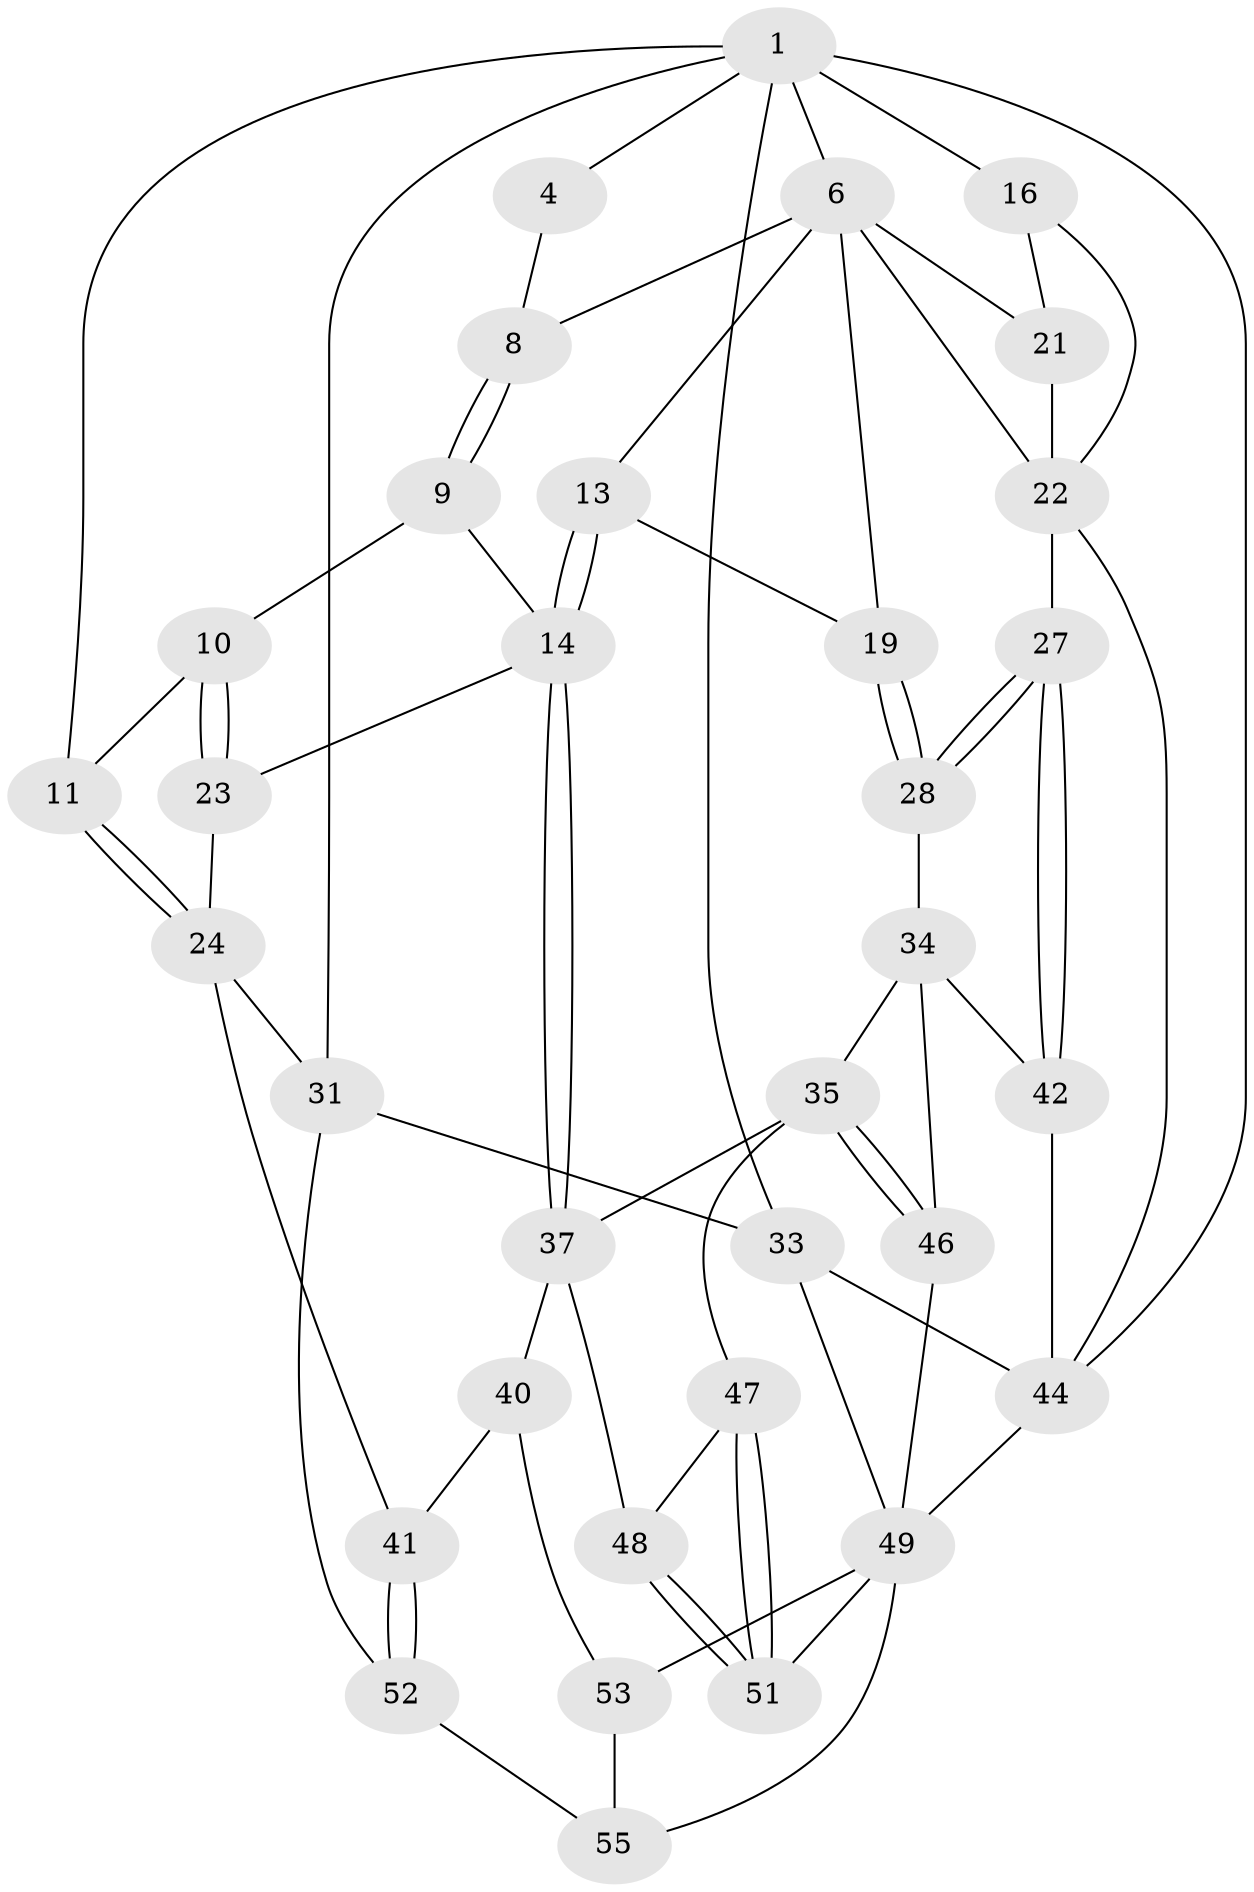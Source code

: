 // original degree distribution, {3: 0.034482758620689655, 6: 0.20689655172413793, 5: 0.5172413793103449, 4: 0.2413793103448276}
// Generated by graph-tools (version 1.1) at 2025/21/03/04/25 18:21:30]
// undirected, 34 vertices, 73 edges
graph export_dot {
graph [start="1"]
  node [color=gray90,style=filled];
  1 [pos="+0.8521848248704182+0",super="+5+2"];
  4 [pos="+0.441355368517984+0"];
  6 [pos="+0.7499903791543636+0.16782310744254197",super="+7+17"];
  8 [pos="+0.46502369566326096+0"];
  9 [pos="+0.31065637318923567+0.23976062739210666"];
  10 [pos="+0.21957020160008067+0.22928967248778895"];
  11 [pos="+0.011694986437169236+0.1242657654832953"];
  13 [pos="+0.4636466537741316+0.3761798412939642"];
  14 [pos="+0.46303688298996326+0.3764560291573428",super="+15"];
  16 [pos="+1+0.03636064118984686",super="+20"];
  19 [pos="+0.6781420795821083+0.39753592467234733"];
  21 [pos="+0.8178734931636042+0.24805940790093606"];
  22 [pos="+0.8782691300012653+0.41497117875628864",super="+26"];
  23 [pos="+0.1666636537540499+0.45637211946417416"];
  24 [pos="+0.10591375914083238+0.4551074004407633",super="+30"];
  27 [pos="+0.9056068618104788+0.535401655154754"];
  28 [pos="+0.7143461222146774+0.49858934345444844"];
  31 [pos="+0+0.4662519439039025",super="+32"];
  33 [pos="+0+1"];
  34 [pos="+0.693139340184016+0.5380096533590094",super="+43"];
  35 [pos="+0.6005761101159078+0.6007660139021543",super="+36"];
  37 [pos="+0.4532178863502936+0.4501466413314168",super="+38"];
  40 [pos="+0.26897353550440944+0.6718836825884993"];
  41 [pos="+0.09904699393562894+0.7163546104613985"];
  42 [pos="+0.821578263910778+0.800901243434595"];
  44 [pos="+1+1",super="+45"];
  46 [pos="+0.7312028366741441+0.7845831305068736"];
  47 [pos="+0.5402213961096347+0.6490232817173948"];
  48 [pos="+0.36130698204674533+0.6342553498823577"];
  49 [pos="+0.6025654166249468+0.8062328922456432",super="+56+50"];
  51 [pos="+0.5285009055113572+0.75583507872415"];
  52 [pos="+0+0.9980600578072931"];
  53 [pos="+0.3650010359632216+0.8418391488271548",super="+54"];
  55 [pos="+0.32194135908732163+0.8778224817447642"];
  1 -- 16 [weight=2];
  1 -- 6;
  1 -- 33;
  1 -- 4;
  1 -- 11;
  1 -- 44;
  1 -- 31;
  4 -- 8;
  6 -- 8;
  6 -- 13;
  6 -- 19;
  6 -- 21;
  6 -- 22;
  8 -- 9;
  8 -- 9;
  9 -- 10;
  9 -- 14;
  10 -- 11;
  10 -- 23;
  10 -- 23;
  11 -- 24;
  11 -- 24;
  13 -- 14;
  13 -- 14;
  13 -- 19;
  14 -- 37 [weight=2];
  14 -- 37;
  14 -- 23;
  16 -- 21;
  16 -- 22;
  19 -- 28;
  19 -- 28;
  21 -- 22;
  22 -- 27;
  22 -- 44;
  23 -- 24;
  24 -- 41;
  24 -- 31;
  27 -- 28;
  27 -- 28;
  27 -- 42;
  27 -- 42;
  28 -- 34;
  31 -- 33;
  31 -- 52;
  33 -- 44;
  33 -- 49;
  34 -- 35;
  34 -- 42;
  34 -- 46;
  35 -- 46;
  35 -- 46;
  35 -- 37;
  35 -- 47;
  37 -- 48;
  37 -- 40;
  40 -- 41;
  40 -- 53;
  41 -- 52;
  41 -- 52;
  42 -- 44;
  44 -- 49;
  46 -- 49;
  47 -- 48;
  47 -- 51;
  47 -- 51;
  48 -- 51;
  48 -- 51;
  49 -- 53 [weight=2];
  49 -- 55;
  49 -- 51;
  52 -- 55;
  53 -- 55;
}
